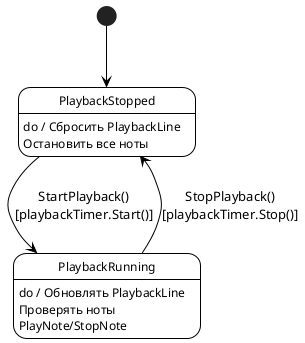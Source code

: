 @startuml StateDiagramMidiEditor

skinparam monochrome true
skinparam shadowing false
skinparam stateFontSize 12
skinparam stateFontName Arial
skinparam stateBorderThickness 1
skinparam stateBackgroundColor none
skinparam stateBorderColor black
skinparam stateCornerRadius 0
skinparam defaultCornerRadius 0
skinparam ArrowColor black
skinparam style strictuml

[*] --> PlaybackStopped

PlaybackStopped --> PlaybackRunning : StartPlayback()\n[playbackTimer.Start()]
PlaybackRunning --> PlaybackStopped : StopPlayback()\n[playbackTimer.Stop()]
PlaybackRunning : do / Обновлять PlaybackLine\nПроверять ноты\nPlayNote/StopNote
PlaybackStopped : do / Сбросить PlaybackLine\nОстановить все ноты

@enduml